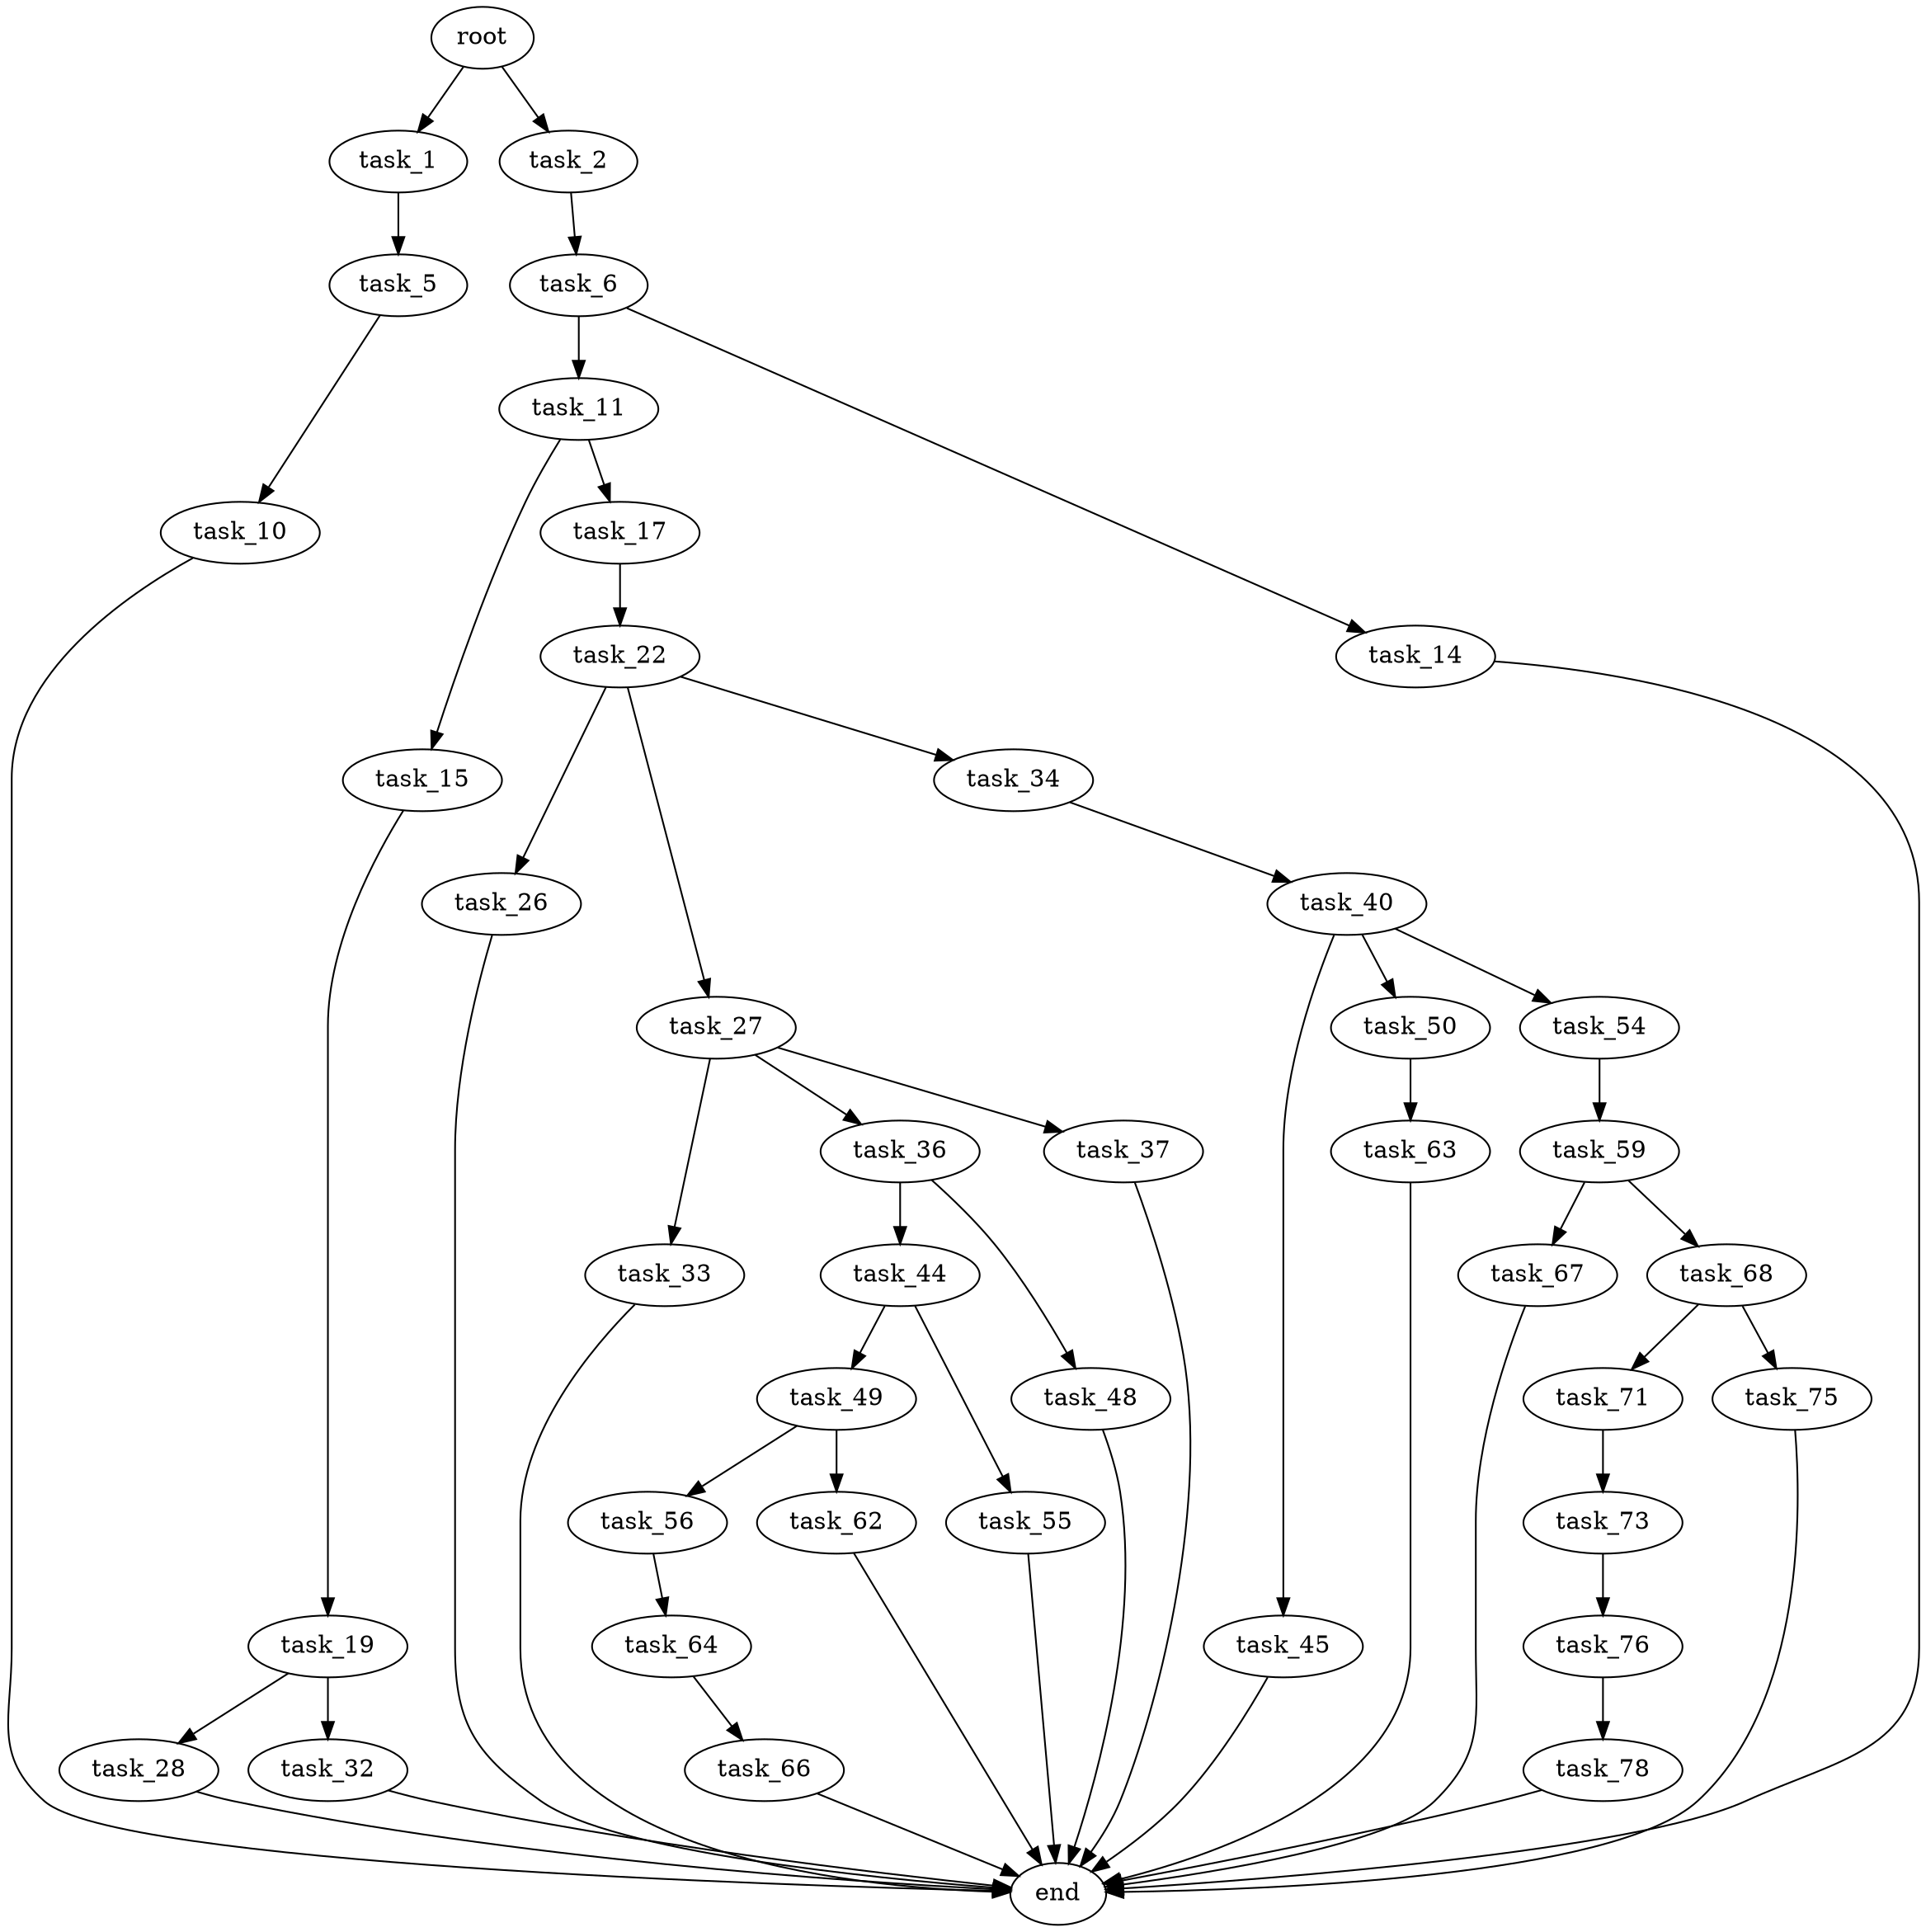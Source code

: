 digraph G {
  root [size="0.000000"];
  task_1 [size="28991029248.000000"];
  task_2 [size="34376206181.000000"];
  task_5 [size="307248120242.000000"];
  task_6 [size="3115244530.000000"];
  task_10 [size="523242312732.000000"];
  task_11 [size="231928233984.000000"];
  task_14 [size="13767920808.000000"];
  task_15 [size="166554759441.000000"];
  task_17 [size="46816311316.000000"];
  task_19 [size="6821286745.000000"];
  task_22 [size="23651519871.000000"];
  task_26 [size="337083263254.000000"];
  task_27 [size="925690922.000000"];
  task_28 [size="118262020104.000000"];
  task_32 [size="8589934592.000000"];
  task_33 [size="35890806080.000000"];
  task_34 [size="134217728000.000000"];
  task_36 [size="12804778460.000000"];
  task_37 [size="368293445632.000000"];
  task_40 [size="615235172.000000"];
  task_44 [size="217783429108.000000"];
  task_45 [size="9246375343.000000"];
  task_48 [size="7355107174.000000"];
  task_49 [size="134217728000.000000"];
  task_50 [size="68719476736.000000"];
  task_54 [size="231928233984.000000"];
  task_55 [size="12941708571.000000"];
  task_56 [size="160150446216.000000"];
  task_59 [size="782757789696.000000"];
  task_62 [size="1073741824000.000000"];
  task_63 [size="134217728000.000000"];
  task_64 [size="14597322383.000000"];
  task_66 [size="10703567307.000000"];
  task_67 [size="1135977682179.000000"];
  task_68 [size="8589934592.000000"];
  task_71 [size="1073741824000.000000"];
  task_73 [size="245170207693.000000"];
  task_75 [size="301066322887.000000"];
  task_76 [size="17468482910.000000"];
  task_78 [size="445706557528.000000"];
  end [size="0.000000"];

  root -> task_1 [size="1.000000"];
  root -> task_2 [size="1.000000"];
  task_1 -> task_5 [size="75497472.000000"];
  task_2 -> task_6 [size="33554432.000000"];
  task_5 -> task_10 [size="411041792.000000"];
  task_6 -> task_11 [size="75497472.000000"];
  task_6 -> task_14 [size="75497472.000000"];
  task_10 -> end [size="1.000000"];
  task_11 -> task_15 [size="301989888.000000"];
  task_11 -> task_17 [size="301989888.000000"];
  task_14 -> end [size="1.000000"];
  task_15 -> task_19 [size="134217728.000000"];
  task_17 -> task_22 [size="33554432.000000"];
  task_19 -> task_28 [size="679477248.000000"];
  task_19 -> task_32 [size="679477248.000000"];
  task_22 -> task_26 [size="536870912.000000"];
  task_22 -> task_27 [size="536870912.000000"];
  task_22 -> task_34 [size="536870912.000000"];
  task_26 -> end [size="1.000000"];
  task_27 -> task_33 [size="33554432.000000"];
  task_27 -> task_36 [size="33554432.000000"];
  task_27 -> task_37 [size="33554432.000000"];
  task_28 -> end [size="1.000000"];
  task_32 -> end [size="1.000000"];
  task_33 -> end [size="1.000000"];
  task_34 -> task_40 [size="209715200.000000"];
  task_36 -> task_44 [size="209715200.000000"];
  task_36 -> task_48 [size="209715200.000000"];
  task_37 -> end [size="1.000000"];
  task_40 -> task_45 [size="33554432.000000"];
  task_40 -> task_50 [size="33554432.000000"];
  task_40 -> task_54 [size="33554432.000000"];
  task_44 -> task_49 [size="301989888.000000"];
  task_44 -> task_55 [size="301989888.000000"];
  task_45 -> end [size="1.000000"];
  task_48 -> end [size="1.000000"];
  task_49 -> task_56 [size="209715200.000000"];
  task_49 -> task_62 [size="209715200.000000"];
  task_50 -> task_63 [size="134217728.000000"];
  task_54 -> task_59 [size="301989888.000000"];
  task_55 -> end [size="1.000000"];
  task_56 -> task_64 [size="209715200.000000"];
  task_59 -> task_67 [size="679477248.000000"];
  task_59 -> task_68 [size="679477248.000000"];
  task_62 -> end [size="1.000000"];
  task_63 -> end [size="1.000000"];
  task_64 -> task_66 [size="301989888.000000"];
  task_66 -> end [size="1.000000"];
  task_67 -> end [size="1.000000"];
  task_68 -> task_71 [size="33554432.000000"];
  task_68 -> task_75 [size="33554432.000000"];
  task_71 -> task_73 [size="838860800.000000"];
  task_73 -> task_76 [size="209715200.000000"];
  task_75 -> end [size="1.000000"];
  task_76 -> task_78 [size="536870912.000000"];
  task_78 -> end [size="1.000000"];
}
